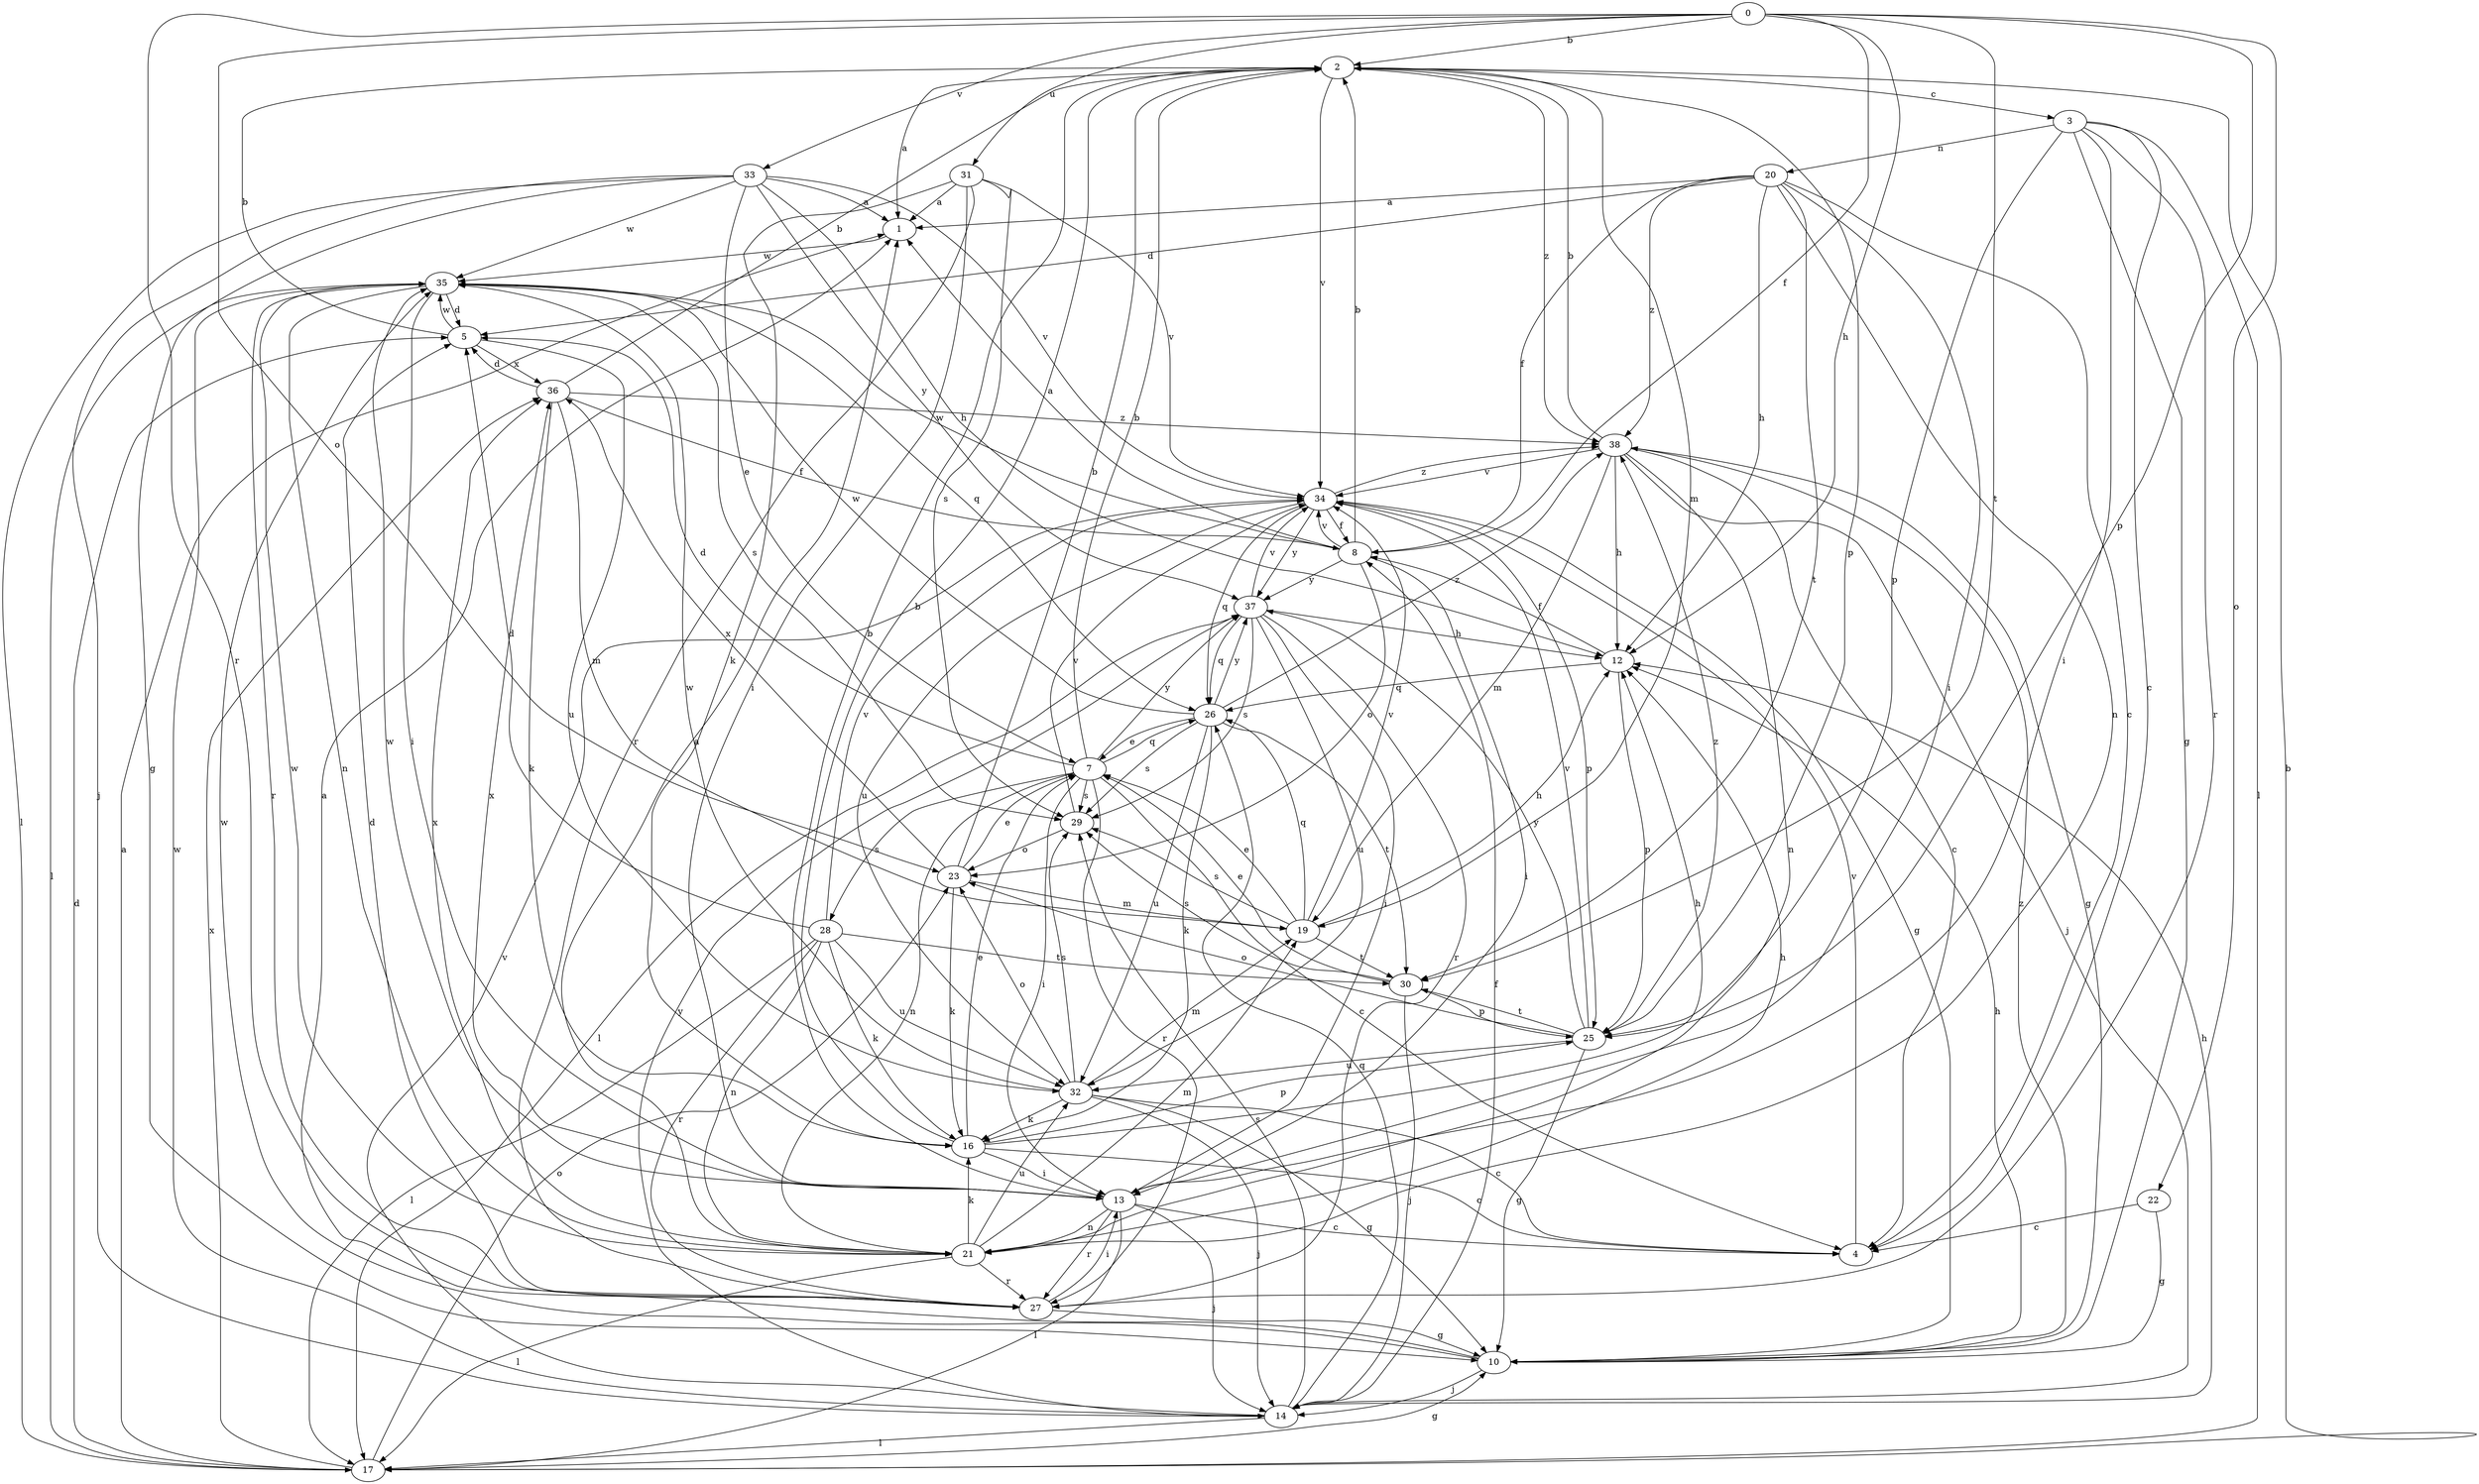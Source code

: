 strict digraph  {
0;
1;
2;
3;
4;
5;
7;
8;
10;
12;
13;
14;
16;
17;
19;
20;
21;
22;
23;
25;
26;
27;
28;
29;
30;
31;
32;
33;
34;
35;
36;
37;
38;
0 -> 2  [label=b];
0 -> 8  [label=f];
0 -> 12  [label=h];
0 -> 22  [label=o];
0 -> 23  [label=o];
0 -> 25  [label=p];
0 -> 27  [label=r];
0 -> 30  [label=t];
0 -> 31  [label=u];
0 -> 33  [label=v];
1 -> 35  [label=w];
2 -> 1  [label=a];
2 -> 3  [label=c];
2 -> 19  [label=m];
2 -> 25  [label=p];
2 -> 34  [label=v];
2 -> 38  [label=z];
3 -> 4  [label=c];
3 -> 10  [label=g];
3 -> 13  [label=i];
3 -> 17  [label=l];
3 -> 20  [label=n];
3 -> 25  [label=p];
3 -> 27  [label=r];
4 -> 34  [label=v];
5 -> 2  [label=b];
5 -> 32  [label=u];
5 -> 35  [label=w];
5 -> 36  [label=x];
7 -> 2  [label=b];
7 -> 4  [label=c];
7 -> 5  [label=d];
7 -> 13  [label=i];
7 -> 21  [label=n];
7 -> 26  [label=q];
7 -> 27  [label=r];
7 -> 28  [label=s];
7 -> 29  [label=s];
7 -> 37  [label=y];
8 -> 1  [label=a];
8 -> 2  [label=b];
8 -> 13  [label=i];
8 -> 23  [label=o];
8 -> 34  [label=v];
8 -> 35  [label=w];
8 -> 37  [label=y];
10 -> 1  [label=a];
10 -> 12  [label=h];
10 -> 14  [label=j];
10 -> 35  [label=w];
10 -> 38  [label=z];
12 -> 8  [label=f];
12 -> 25  [label=p];
12 -> 26  [label=q];
13 -> 2  [label=b];
13 -> 4  [label=c];
13 -> 14  [label=j];
13 -> 17  [label=l];
13 -> 21  [label=n];
13 -> 27  [label=r];
13 -> 35  [label=w];
13 -> 36  [label=x];
14 -> 8  [label=f];
14 -> 12  [label=h];
14 -> 17  [label=l];
14 -> 26  [label=q];
14 -> 29  [label=s];
14 -> 34  [label=v];
14 -> 35  [label=w];
14 -> 37  [label=y];
16 -> 2  [label=b];
16 -> 4  [label=c];
16 -> 7  [label=e];
16 -> 12  [label=h];
16 -> 13  [label=i];
16 -> 25  [label=p];
17 -> 1  [label=a];
17 -> 2  [label=b];
17 -> 5  [label=d];
17 -> 10  [label=g];
17 -> 23  [label=o];
17 -> 36  [label=x];
19 -> 7  [label=e];
19 -> 12  [label=h];
19 -> 26  [label=q];
19 -> 29  [label=s];
19 -> 30  [label=t];
19 -> 34  [label=v];
20 -> 1  [label=a];
20 -> 4  [label=c];
20 -> 5  [label=d];
20 -> 8  [label=f];
20 -> 12  [label=h];
20 -> 13  [label=i];
20 -> 21  [label=n];
20 -> 30  [label=t];
20 -> 38  [label=z];
21 -> 1  [label=a];
21 -> 12  [label=h];
21 -> 16  [label=k];
21 -> 17  [label=l];
21 -> 19  [label=m];
21 -> 27  [label=r];
21 -> 32  [label=u];
21 -> 35  [label=w];
21 -> 36  [label=x];
22 -> 4  [label=c];
22 -> 10  [label=g];
23 -> 2  [label=b];
23 -> 7  [label=e];
23 -> 16  [label=k];
23 -> 19  [label=m];
23 -> 36  [label=x];
25 -> 10  [label=g];
25 -> 23  [label=o];
25 -> 30  [label=t];
25 -> 32  [label=u];
25 -> 34  [label=v];
25 -> 37  [label=y];
25 -> 38  [label=z];
26 -> 7  [label=e];
26 -> 16  [label=k];
26 -> 29  [label=s];
26 -> 30  [label=t];
26 -> 32  [label=u];
26 -> 35  [label=w];
26 -> 37  [label=y];
26 -> 38  [label=z];
27 -> 5  [label=d];
27 -> 10  [label=g];
27 -> 13  [label=i];
28 -> 5  [label=d];
28 -> 16  [label=k];
28 -> 17  [label=l];
28 -> 21  [label=n];
28 -> 27  [label=r];
28 -> 30  [label=t];
28 -> 32  [label=u];
28 -> 34  [label=v];
29 -> 23  [label=o];
29 -> 34  [label=v];
30 -> 7  [label=e];
30 -> 14  [label=j];
30 -> 25  [label=p];
30 -> 29  [label=s];
31 -> 1  [label=a];
31 -> 13  [label=i];
31 -> 16  [label=k];
31 -> 27  [label=r];
31 -> 29  [label=s];
31 -> 34  [label=v];
32 -> 4  [label=c];
32 -> 10  [label=g];
32 -> 14  [label=j];
32 -> 16  [label=k];
32 -> 19  [label=m];
32 -> 23  [label=o];
32 -> 29  [label=s];
32 -> 35  [label=w];
33 -> 1  [label=a];
33 -> 7  [label=e];
33 -> 10  [label=g];
33 -> 12  [label=h];
33 -> 14  [label=j];
33 -> 17  [label=l];
33 -> 34  [label=v];
33 -> 35  [label=w];
33 -> 37  [label=y];
34 -> 8  [label=f];
34 -> 10  [label=g];
34 -> 25  [label=p];
34 -> 26  [label=q];
34 -> 32  [label=u];
34 -> 37  [label=y];
34 -> 38  [label=z];
35 -> 5  [label=d];
35 -> 13  [label=i];
35 -> 17  [label=l];
35 -> 21  [label=n];
35 -> 26  [label=q];
35 -> 27  [label=r];
35 -> 29  [label=s];
36 -> 2  [label=b];
36 -> 5  [label=d];
36 -> 8  [label=f];
36 -> 16  [label=k];
36 -> 19  [label=m];
36 -> 38  [label=z];
37 -> 12  [label=h];
37 -> 13  [label=i];
37 -> 17  [label=l];
37 -> 26  [label=q];
37 -> 27  [label=r];
37 -> 29  [label=s];
37 -> 32  [label=u];
37 -> 34  [label=v];
38 -> 2  [label=b];
38 -> 4  [label=c];
38 -> 10  [label=g];
38 -> 12  [label=h];
38 -> 14  [label=j];
38 -> 19  [label=m];
38 -> 21  [label=n];
38 -> 34  [label=v];
}
